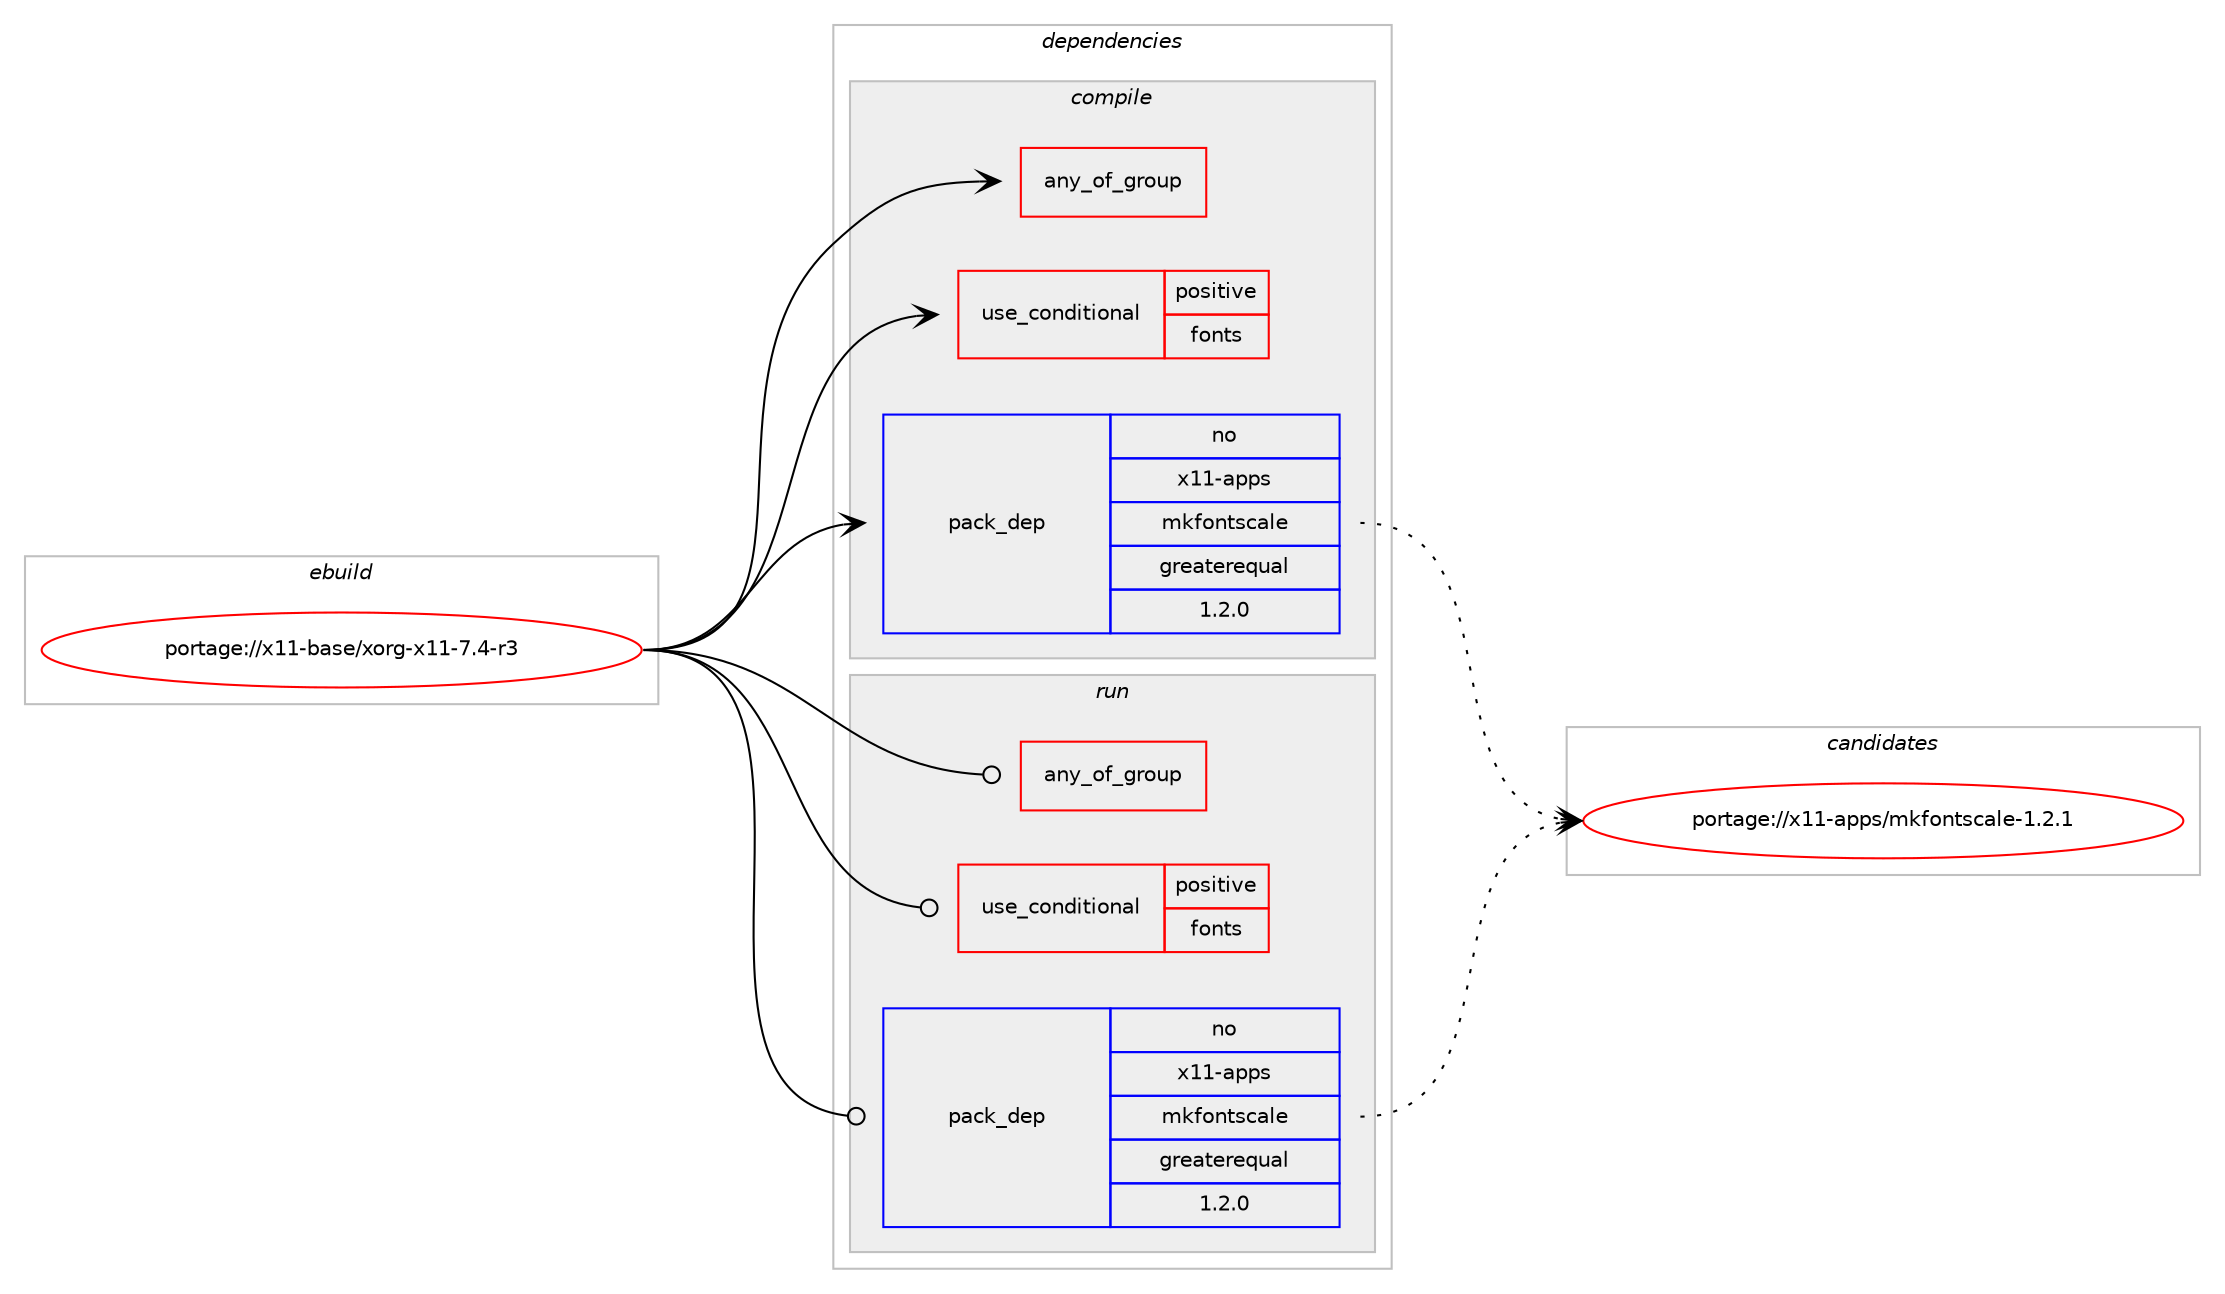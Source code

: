 digraph prolog {

# *************
# Graph options
# *************

newrank=true;
concentrate=true;
compound=true;
graph [rankdir=LR,fontname=Helvetica,fontsize=10,ranksep=1.5];#, ranksep=2.5, nodesep=0.2];
edge  [arrowhead=vee];
node  [fontname=Helvetica,fontsize=10];

# **********
# The ebuild
# **********

subgraph cluster_leftcol {
color=gray;
rank=same;
label=<<i>ebuild</i>>;
id [label="portage://x11-base/xorg-x11-7.4-r3", color=red, width=4, href="../x11-base/xorg-x11-7.4-r3.svg"];
}

# ****************
# The dependencies
# ****************

subgraph cluster_midcol {
color=gray;
label=<<i>dependencies</i>>;
subgraph cluster_compile {
fillcolor="#eeeeee";
style=filled;
label=<<i>compile</i>>;
subgraph any68 {
dependency2765 [label=<<TABLE BORDER="0" CELLBORDER="1" CELLSPACING="0" CELLPADDING="4"><TR><TD CELLPADDING="10">any_of_group</TD></TR></TABLE>>, shape=none, color=red];# *** BEGIN UNKNOWN DEPENDENCY TYPE (TODO) ***
# dependency2765 -> package_dependency(portage://x11-base/xorg-x11-7.4-r3,install,no,x11-apps,xbacklight,none,[,,],[],[])
# *** END UNKNOWN DEPENDENCY TYPE (TODO) ***

# *** BEGIN UNKNOWN DEPENDENCY TYPE (TODO) ***
# dependency2765 -> package_dependency(portage://x11-base/xorg-x11-7.4-r3,install,no,sys-power,acpilight,none,[,,],[],[])
# *** END UNKNOWN DEPENDENCY TYPE (TODO) ***

}
id:e -> dependency2765:w [weight=20,style="solid",arrowhead="vee"];
subgraph cond1029 {
dependency2766 [label=<<TABLE BORDER="0" CELLBORDER="1" CELLSPACING="0" CELLPADDING="4"><TR><TD ROWSPAN="3" CELLPADDING="10">use_conditional</TD></TR><TR><TD>positive</TD></TR><TR><TD>fonts</TD></TR></TABLE>>, shape=none, color=red];
# *** BEGIN UNKNOWN DEPENDENCY TYPE (TODO) ***
# dependency2766 -> package_dependency(portage://x11-base/xorg-x11-7.4-r3,install,no,media-fonts,font-adobe-100dpi,none,[,,],[],[])
# *** END UNKNOWN DEPENDENCY TYPE (TODO) ***

# *** BEGIN UNKNOWN DEPENDENCY TYPE (TODO) ***
# dependency2766 -> package_dependency(portage://x11-base/xorg-x11-7.4-r3,install,no,media-fonts,font-adobe-75dpi,none,[,,],[],[])
# *** END UNKNOWN DEPENDENCY TYPE (TODO) ***

# *** BEGIN UNKNOWN DEPENDENCY TYPE (TODO) ***
# dependency2766 -> package_dependency(portage://x11-base/xorg-x11-7.4-r3,install,no,media-fonts,font-adobe-utopia-100dpi,none,[,,],[],[])
# *** END UNKNOWN DEPENDENCY TYPE (TODO) ***

# *** BEGIN UNKNOWN DEPENDENCY TYPE (TODO) ***
# dependency2766 -> package_dependency(portage://x11-base/xorg-x11-7.4-r3,install,no,media-fonts,font-adobe-utopia-75dpi,none,[,,],[],[])
# *** END UNKNOWN DEPENDENCY TYPE (TODO) ***

# *** BEGIN UNKNOWN DEPENDENCY TYPE (TODO) ***
# dependency2766 -> package_dependency(portage://x11-base/xorg-x11-7.4-r3,install,no,media-fonts,font-adobe-utopia-type1,none,[,,],[],[])
# *** END UNKNOWN DEPENDENCY TYPE (TODO) ***

# *** BEGIN UNKNOWN DEPENDENCY TYPE (TODO) ***
# dependency2766 -> package_dependency(portage://x11-base/xorg-x11-7.4-r3,install,no,media-fonts,font-alias,none,[,,],[],[])
# *** END UNKNOWN DEPENDENCY TYPE (TODO) ***

# *** BEGIN UNKNOWN DEPENDENCY TYPE (TODO) ***
# dependency2766 -> package_dependency(portage://x11-base/xorg-x11-7.4-r3,install,no,media-fonts,font-arabic-misc,none,[,,],[],[])
# *** END UNKNOWN DEPENDENCY TYPE (TODO) ***

# *** BEGIN UNKNOWN DEPENDENCY TYPE (TODO) ***
# dependency2766 -> package_dependency(portage://x11-base/xorg-x11-7.4-r3,install,no,media-fonts,font-bh-100dpi,none,[,,],[],[])
# *** END UNKNOWN DEPENDENCY TYPE (TODO) ***

# *** BEGIN UNKNOWN DEPENDENCY TYPE (TODO) ***
# dependency2766 -> package_dependency(portage://x11-base/xorg-x11-7.4-r3,install,no,media-fonts,font-bh-75dpi,none,[,,],[],[])
# *** END UNKNOWN DEPENDENCY TYPE (TODO) ***

# *** BEGIN UNKNOWN DEPENDENCY TYPE (TODO) ***
# dependency2766 -> package_dependency(portage://x11-base/xorg-x11-7.4-r3,install,no,media-fonts,font-bh-lucidatypewriter-100dpi,none,[,,],[],[])
# *** END UNKNOWN DEPENDENCY TYPE (TODO) ***

# *** BEGIN UNKNOWN DEPENDENCY TYPE (TODO) ***
# dependency2766 -> package_dependency(portage://x11-base/xorg-x11-7.4-r3,install,no,media-fonts,font-bh-lucidatypewriter-75dpi,none,[,,],[],[])
# *** END UNKNOWN DEPENDENCY TYPE (TODO) ***

# *** BEGIN UNKNOWN DEPENDENCY TYPE (TODO) ***
# dependency2766 -> package_dependency(portage://x11-base/xorg-x11-7.4-r3,install,no,media-fonts,font-bh-ttf,none,[,,],[],[])
# *** END UNKNOWN DEPENDENCY TYPE (TODO) ***

# *** BEGIN UNKNOWN DEPENDENCY TYPE (TODO) ***
# dependency2766 -> package_dependency(portage://x11-base/xorg-x11-7.4-r3,install,no,media-fonts,font-bh-type1,none,[,,],[],[])
# *** END UNKNOWN DEPENDENCY TYPE (TODO) ***

# *** BEGIN UNKNOWN DEPENDENCY TYPE (TODO) ***
# dependency2766 -> package_dependency(portage://x11-base/xorg-x11-7.4-r3,install,no,media-fonts,font-bitstream-100dpi,none,[,,],[],[])
# *** END UNKNOWN DEPENDENCY TYPE (TODO) ***

# *** BEGIN UNKNOWN DEPENDENCY TYPE (TODO) ***
# dependency2766 -> package_dependency(portage://x11-base/xorg-x11-7.4-r3,install,no,media-fonts,font-bitstream-75dpi,none,[,,],[],[])
# *** END UNKNOWN DEPENDENCY TYPE (TODO) ***

# *** BEGIN UNKNOWN DEPENDENCY TYPE (TODO) ***
# dependency2766 -> package_dependency(portage://x11-base/xorg-x11-7.4-r3,install,no,media-fonts,font-bitstream-speedo,none,[,,],[],[])
# *** END UNKNOWN DEPENDENCY TYPE (TODO) ***

# *** BEGIN UNKNOWN DEPENDENCY TYPE (TODO) ***
# dependency2766 -> package_dependency(portage://x11-base/xorg-x11-7.4-r3,install,no,media-fonts,font-bitstream-type1,none,[,,],[],[])
# *** END UNKNOWN DEPENDENCY TYPE (TODO) ***

# *** BEGIN UNKNOWN DEPENDENCY TYPE (TODO) ***
# dependency2766 -> package_dependency(portage://x11-base/xorg-x11-7.4-r3,install,no,media-fonts,font-cronyx-cyrillic,none,[,,],[],[])
# *** END UNKNOWN DEPENDENCY TYPE (TODO) ***

# *** BEGIN UNKNOWN DEPENDENCY TYPE (TODO) ***
# dependency2766 -> package_dependency(portage://x11-base/xorg-x11-7.4-r3,install,no,media-fonts,font-cursor-misc,none,[,,],[],[])
# *** END UNKNOWN DEPENDENCY TYPE (TODO) ***

# *** BEGIN UNKNOWN DEPENDENCY TYPE (TODO) ***
# dependency2766 -> package_dependency(portage://x11-base/xorg-x11-7.4-r3,install,no,media-fonts,font-daewoo-misc,none,[,,],[],[])
# *** END UNKNOWN DEPENDENCY TYPE (TODO) ***

# *** BEGIN UNKNOWN DEPENDENCY TYPE (TODO) ***
# dependency2766 -> package_dependency(portage://x11-base/xorg-x11-7.4-r3,install,no,media-fonts,font-dec-misc,none,[,,],[],[])
# *** END UNKNOWN DEPENDENCY TYPE (TODO) ***

# *** BEGIN UNKNOWN DEPENDENCY TYPE (TODO) ***
# dependency2766 -> package_dependency(portage://x11-base/xorg-x11-7.4-r3,install,no,media-fonts,font-ibm-type1,none,[,,],[],[])
# *** END UNKNOWN DEPENDENCY TYPE (TODO) ***

# *** BEGIN UNKNOWN DEPENDENCY TYPE (TODO) ***
# dependency2766 -> package_dependency(portage://x11-base/xorg-x11-7.4-r3,install,no,media-fonts,font-isas-misc,none,[,,],[],[])
# *** END UNKNOWN DEPENDENCY TYPE (TODO) ***

# *** BEGIN UNKNOWN DEPENDENCY TYPE (TODO) ***
# dependency2766 -> package_dependency(portage://x11-base/xorg-x11-7.4-r3,install,no,media-fonts,font-jis-misc,none,[,,],[],[])
# *** END UNKNOWN DEPENDENCY TYPE (TODO) ***

# *** BEGIN UNKNOWN DEPENDENCY TYPE (TODO) ***
# dependency2766 -> package_dependency(portage://x11-base/xorg-x11-7.4-r3,install,no,media-fonts,font-micro-misc,none,[,,],[],[])
# *** END UNKNOWN DEPENDENCY TYPE (TODO) ***

# *** BEGIN UNKNOWN DEPENDENCY TYPE (TODO) ***
# dependency2766 -> package_dependency(portage://x11-base/xorg-x11-7.4-r3,install,no,media-fonts,font-misc-cyrillic,none,[,,],[],[])
# *** END UNKNOWN DEPENDENCY TYPE (TODO) ***

# *** BEGIN UNKNOWN DEPENDENCY TYPE (TODO) ***
# dependency2766 -> package_dependency(portage://x11-base/xorg-x11-7.4-r3,install,no,media-fonts,font-misc-ethiopic,none,[,,],[],[])
# *** END UNKNOWN DEPENDENCY TYPE (TODO) ***

# *** BEGIN UNKNOWN DEPENDENCY TYPE (TODO) ***
# dependency2766 -> package_dependency(portage://x11-base/xorg-x11-7.4-r3,install,no,media-fonts,font-misc-meltho,none,[,,],[],[])
# *** END UNKNOWN DEPENDENCY TYPE (TODO) ***

# *** BEGIN UNKNOWN DEPENDENCY TYPE (TODO) ***
# dependency2766 -> package_dependency(portage://x11-base/xorg-x11-7.4-r3,install,no,media-fonts,font-misc-misc,none,[,,],[],[])
# *** END UNKNOWN DEPENDENCY TYPE (TODO) ***

# *** BEGIN UNKNOWN DEPENDENCY TYPE (TODO) ***
# dependency2766 -> package_dependency(portage://x11-base/xorg-x11-7.4-r3,install,no,media-fonts,font-mutt-misc,none,[,,],[],[])
# *** END UNKNOWN DEPENDENCY TYPE (TODO) ***

# *** BEGIN UNKNOWN DEPENDENCY TYPE (TODO) ***
# dependency2766 -> package_dependency(portage://x11-base/xorg-x11-7.4-r3,install,no,media-fonts,font-schumacher-misc,none,[,,],[],[])
# *** END UNKNOWN DEPENDENCY TYPE (TODO) ***

# *** BEGIN UNKNOWN DEPENDENCY TYPE (TODO) ***
# dependency2766 -> package_dependency(portage://x11-base/xorg-x11-7.4-r3,install,no,media-fonts,font-screen-cyrillic,none,[,,],[],[])
# *** END UNKNOWN DEPENDENCY TYPE (TODO) ***

# *** BEGIN UNKNOWN DEPENDENCY TYPE (TODO) ***
# dependency2766 -> package_dependency(portage://x11-base/xorg-x11-7.4-r3,install,no,media-fonts,font-sony-misc,none,[,,],[],[])
# *** END UNKNOWN DEPENDENCY TYPE (TODO) ***

# *** BEGIN UNKNOWN DEPENDENCY TYPE (TODO) ***
# dependency2766 -> package_dependency(portage://x11-base/xorg-x11-7.4-r3,install,no,media-fonts,font-sun-misc,none,[,,],[],[])
# *** END UNKNOWN DEPENDENCY TYPE (TODO) ***

# *** BEGIN UNKNOWN DEPENDENCY TYPE (TODO) ***
# dependency2766 -> package_dependency(portage://x11-base/xorg-x11-7.4-r3,install,no,media-fonts,font-util,none,[,,],[],[])
# *** END UNKNOWN DEPENDENCY TYPE (TODO) ***

# *** BEGIN UNKNOWN DEPENDENCY TYPE (TODO) ***
# dependency2766 -> package_dependency(portage://x11-base/xorg-x11-7.4-r3,install,no,media-fonts,font-winitzki-cyrillic,none,[,,],[],[])
# *** END UNKNOWN DEPENDENCY TYPE (TODO) ***

# *** BEGIN UNKNOWN DEPENDENCY TYPE (TODO) ***
# dependency2766 -> package_dependency(portage://x11-base/xorg-x11-7.4-r3,install,no,media-fonts,font-xfree86-type1,none,[,,],[],[])
# *** END UNKNOWN DEPENDENCY TYPE (TODO) ***

# *** BEGIN UNKNOWN DEPENDENCY TYPE (TODO) ***
# dependency2766 -> package_dependency(portage://x11-base/xorg-x11-7.4-r3,install,no,media-fonts,font-alias,none,[,,],[],[])
# *** END UNKNOWN DEPENDENCY TYPE (TODO) ***

# *** BEGIN UNKNOWN DEPENDENCY TYPE (TODO) ***
# dependency2766 -> package_dependency(portage://x11-base/xorg-x11-7.4-r3,install,no,media-fonts,font-util,none,[,,],[],[])
# *** END UNKNOWN DEPENDENCY TYPE (TODO) ***

# *** BEGIN UNKNOWN DEPENDENCY TYPE (TODO) ***
# dependency2766 -> package_dependency(portage://x11-base/xorg-x11-7.4-r3,install,no,media-fonts,encodings,none,[,,],[],[])
# *** END UNKNOWN DEPENDENCY TYPE (TODO) ***

}
id:e -> dependency2766:w [weight=20,style="solid",arrowhead="vee"];
# *** BEGIN UNKNOWN DEPENDENCY TYPE (TODO) ***
# id -> package_dependency(portage://x11-base/xorg-x11-7.4-r3,install,no,x11-apps,appres,none,[,,],[],[])
# *** END UNKNOWN DEPENDENCY TYPE (TODO) ***

# *** BEGIN UNKNOWN DEPENDENCY TYPE (TODO) ***
# id -> package_dependency(portage://x11-base/xorg-x11-7.4-r3,install,no,x11-apps,bitmap,none,[,,],[],[])
# *** END UNKNOWN DEPENDENCY TYPE (TODO) ***

# *** BEGIN UNKNOWN DEPENDENCY TYPE (TODO) ***
# id -> package_dependency(portage://x11-base/xorg-x11-7.4-r3,install,no,x11-apps,iceauth,none,[,,],[],[])
# *** END UNKNOWN DEPENDENCY TYPE (TODO) ***

# *** BEGIN UNKNOWN DEPENDENCY TYPE (TODO) ***
# id -> package_dependency(portage://x11-base/xorg-x11-7.4-r3,install,no,x11-apps,luit,none,[,,],[],[])
# *** END UNKNOWN DEPENDENCY TYPE (TODO) ***

subgraph pack1670 {
dependency2767 [label=<<TABLE BORDER="0" CELLBORDER="1" CELLSPACING="0" CELLPADDING="4" WIDTH="220"><TR><TD ROWSPAN="6" CELLPADDING="30">pack_dep</TD></TR><TR><TD WIDTH="110">no</TD></TR><TR><TD>x11-apps</TD></TR><TR><TD>mkfontscale</TD></TR><TR><TD>greaterequal</TD></TR><TR><TD>1.2.0</TD></TR></TABLE>>, shape=none, color=blue];
}
id:e -> dependency2767:w [weight=20,style="solid",arrowhead="vee"];
# *** BEGIN UNKNOWN DEPENDENCY TYPE (TODO) ***
# id -> package_dependency(portage://x11-base/xorg-x11-7.4-r3,install,no,x11-apps,sessreg,none,[,,],[],[])
# *** END UNKNOWN DEPENDENCY TYPE (TODO) ***

# *** BEGIN UNKNOWN DEPENDENCY TYPE (TODO) ***
# id -> package_dependency(portage://x11-base/xorg-x11-7.4-r3,install,no,x11-apps,setxkbmap,none,[,,],[],[])
# *** END UNKNOWN DEPENDENCY TYPE (TODO) ***

# *** BEGIN UNKNOWN DEPENDENCY TYPE (TODO) ***
# id -> package_dependency(portage://x11-base/xorg-x11-7.4-r3,install,no,x11-apps,smproxy,none,[,,],[],[])
# *** END UNKNOWN DEPENDENCY TYPE (TODO) ***

# *** BEGIN UNKNOWN DEPENDENCY TYPE (TODO) ***
# id -> package_dependency(portage://x11-base/xorg-x11-7.4-r3,install,no,x11-apps,x11perf,none,[,,],[],[])
# *** END UNKNOWN DEPENDENCY TYPE (TODO) ***

# *** BEGIN UNKNOWN DEPENDENCY TYPE (TODO) ***
# id -> package_dependency(portage://x11-base/xorg-x11-7.4-r3,install,no,x11-apps,xauth,none,[,,],[],[])
# *** END UNKNOWN DEPENDENCY TYPE (TODO) ***

# *** BEGIN UNKNOWN DEPENDENCY TYPE (TODO) ***
# id -> package_dependency(portage://x11-base/xorg-x11-7.4-r3,install,no,x11-apps,xcmsdb,none,[,,],[],[])
# *** END UNKNOWN DEPENDENCY TYPE (TODO) ***

# *** BEGIN UNKNOWN DEPENDENCY TYPE (TODO) ***
# id -> package_dependency(portage://x11-base/xorg-x11-7.4-r3,install,no,x11-apps,xcursorgen,none,[,,],[],[])
# *** END UNKNOWN DEPENDENCY TYPE (TODO) ***

# *** BEGIN UNKNOWN DEPENDENCY TYPE (TODO) ***
# id -> package_dependency(portage://x11-base/xorg-x11-7.4-r3,install,no,x11-apps,xdpyinfo,none,[,,],[],[])
# *** END UNKNOWN DEPENDENCY TYPE (TODO) ***

# *** BEGIN UNKNOWN DEPENDENCY TYPE (TODO) ***
# id -> package_dependency(portage://x11-base/xorg-x11-7.4-r3,install,no,x11-apps,xdriinfo,none,[,,],[],[])
# *** END UNKNOWN DEPENDENCY TYPE (TODO) ***

# *** BEGIN UNKNOWN DEPENDENCY TYPE (TODO) ***
# id -> package_dependency(portage://x11-base/xorg-x11-7.4-r3,install,no,x11-apps,xev,none,[,,],[],[])
# *** END UNKNOWN DEPENDENCY TYPE (TODO) ***

# *** BEGIN UNKNOWN DEPENDENCY TYPE (TODO) ***
# id -> package_dependency(portage://x11-base/xorg-x11-7.4-r3,install,no,x11-apps,xf86dga,none,[,,],[],[])
# *** END UNKNOWN DEPENDENCY TYPE (TODO) ***

# *** BEGIN UNKNOWN DEPENDENCY TYPE (TODO) ***
# id -> package_dependency(portage://x11-base/xorg-x11-7.4-r3,install,no,x11-apps,xgamma,none,[,,],[],[])
# *** END UNKNOWN DEPENDENCY TYPE (TODO) ***

# *** BEGIN UNKNOWN DEPENDENCY TYPE (TODO) ***
# id -> package_dependency(portage://x11-base/xorg-x11-7.4-r3,install,no,x11-apps,xhost,none,[,,],[],[])
# *** END UNKNOWN DEPENDENCY TYPE (TODO) ***

# *** BEGIN UNKNOWN DEPENDENCY TYPE (TODO) ***
# id -> package_dependency(portage://x11-base/xorg-x11-7.4-r3,install,no,x11-apps,xinput,none,[,,],[],[])
# *** END UNKNOWN DEPENDENCY TYPE (TODO) ***

# *** BEGIN UNKNOWN DEPENDENCY TYPE (TODO) ***
# id -> package_dependency(portage://x11-base/xorg-x11-7.4-r3,install,no,x11-apps,xkbcomp,none,[,,],[],[])
# *** END UNKNOWN DEPENDENCY TYPE (TODO) ***

# *** BEGIN UNKNOWN DEPENDENCY TYPE (TODO) ***
# id -> package_dependency(portage://x11-base/xorg-x11-7.4-r3,install,no,x11-apps,xkbevd,none,[,,],[],[])
# *** END UNKNOWN DEPENDENCY TYPE (TODO) ***

# *** BEGIN UNKNOWN DEPENDENCY TYPE (TODO) ***
# id -> package_dependency(portage://x11-base/xorg-x11-7.4-r3,install,no,x11-apps,xkbutils,none,[,,],[],[])
# *** END UNKNOWN DEPENDENCY TYPE (TODO) ***

# *** BEGIN UNKNOWN DEPENDENCY TYPE (TODO) ***
# id -> package_dependency(portage://x11-base/xorg-x11-7.4-r3,install,no,x11-apps,xkill,none,[,,],[],[])
# *** END UNKNOWN DEPENDENCY TYPE (TODO) ***

# *** BEGIN UNKNOWN DEPENDENCY TYPE (TODO) ***
# id -> package_dependency(portage://x11-base/xorg-x11-7.4-r3,install,no,x11-apps,xlsatoms,none,[,,],[],[])
# *** END UNKNOWN DEPENDENCY TYPE (TODO) ***

# *** BEGIN UNKNOWN DEPENDENCY TYPE (TODO) ***
# id -> package_dependency(portage://x11-base/xorg-x11-7.4-r3,install,no,x11-apps,xlsclients,none,[,,],[],[])
# *** END UNKNOWN DEPENDENCY TYPE (TODO) ***

# *** BEGIN UNKNOWN DEPENDENCY TYPE (TODO) ***
# id -> package_dependency(portage://x11-base/xorg-x11-7.4-r3,install,no,x11-apps,xmodmap,none,[,,],[],[])
# *** END UNKNOWN DEPENDENCY TYPE (TODO) ***

# *** BEGIN UNKNOWN DEPENDENCY TYPE (TODO) ***
# id -> package_dependency(portage://x11-base/xorg-x11-7.4-r3,install,no,x11-apps,xpr,none,[,,],[],[])
# *** END UNKNOWN DEPENDENCY TYPE (TODO) ***

# *** BEGIN UNKNOWN DEPENDENCY TYPE (TODO) ***
# id -> package_dependency(portage://x11-base/xorg-x11-7.4-r3,install,no,x11-apps,xprop,none,[,,],[],[])
# *** END UNKNOWN DEPENDENCY TYPE (TODO) ***

# *** BEGIN UNKNOWN DEPENDENCY TYPE (TODO) ***
# id -> package_dependency(portage://x11-base/xorg-x11-7.4-r3,install,no,x11-apps,xrandr,none,[,,],[],[])
# *** END UNKNOWN DEPENDENCY TYPE (TODO) ***

# *** BEGIN UNKNOWN DEPENDENCY TYPE (TODO) ***
# id -> package_dependency(portage://x11-base/xorg-x11-7.4-r3,install,no,x11-apps,xrdb,none,[,,],[],[])
# *** END UNKNOWN DEPENDENCY TYPE (TODO) ***

# *** BEGIN UNKNOWN DEPENDENCY TYPE (TODO) ***
# id -> package_dependency(portage://x11-base/xorg-x11-7.4-r3,install,no,x11-apps,xrefresh,none,[,,],[],[])
# *** END UNKNOWN DEPENDENCY TYPE (TODO) ***

# *** BEGIN UNKNOWN DEPENDENCY TYPE (TODO) ***
# id -> package_dependency(portage://x11-base/xorg-x11-7.4-r3,install,no,x11-apps,xset,none,[,,],[],[])
# *** END UNKNOWN DEPENDENCY TYPE (TODO) ***

# *** BEGIN UNKNOWN DEPENDENCY TYPE (TODO) ***
# id -> package_dependency(portage://x11-base/xorg-x11-7.4-r3,install,no,x11-apps,xsetroot,none,[,,],[],[])
# *** END UNKNOWN DEPENDENCY TYPE (TODO) ***

# *** BEGIN UNKNOWN DEPENDENCY TYPE (TODO) ***
# id -> package_dependency(portage://x11-base/xorg-x11-7.4-r3,install,no,x11-apps,xvinfo,none,[,,],[],[])
# *** END UNKNOWN DEPENDENCY TYPE (TODO) ***

# *** BEGIN UNKNOWN DEPENDENCY TYPE (TODO) ***
# id -> package_dependency(portage://x11-base/xorg-x11-7.4-r3,install,no,x11-apps,xwd,none,[,,],[],[])
# *** END UNKNOWN DEPENDENCY TYPE (TODO) ***

# *** BEGIN UNKNOWN DEPENDENCY TYPE (TODO) ***
# id -> package_dependency(portage://x11-base/xorg-x11-7.4-r3,install,no,x11-apps,xwininfo,none,[,,],[],[])
# *** END UNKNOWN DEPENDENCY TYPE (TODO) ***

# *** BEGIN UNKNOWN DEPENDENCY TYPE (TODO) ***
# id -> package_dependency(portage://x11-base/xorg-x11-7.4-r3,install,no,x11-apps,xwud,none,[,,],[],[])
# *** END UNKNOWN DEPENDENCY TYPE (TODO) ***

# *** BEGIN UNKNOWN DEPENDENCY TYPE (TODO) ***
# id -> package_dependency(portage://x11-base/xorg-x11-7.4-r3,install,no,x11-base,xorg-server,none,[,,],[],[use(disable(minimal),none)])
# *** END UNKNOWN DEPENDENCY TYPE (TODO) ***

# *** BEGIN UNKNOWN DEPENDENCY TYPE (TODO) ***
# id -> package_dependency(portage://x11-base/xorg-x11-7.4-r3,install,no,x11-misc,makedepend,none,[,,],[],[])
# *** END UNKNOWN DEPENDENCY TYPE (TODO) ***

# *** BEGIN UNKNOWN DEPENDENCY TYPE (TODO) ***
# id -> package_dependency(portage://x11-base/xorg-x11-7.4-r3,install,no,x11-misc,util-macros,none,[,,],[],[])
# *** END UNKNOWN DEPENDENCY TYPE (TODO) ***

# *** BEGIN UNKNOWN DEPENDENCY TYPE (TODO) ***
# id -> package_dependency(portage://x11-base/xorg-x11-7.4-r3,install,no,x11-misc,xbitmaps,none,[,,],[],[])
# *** END UNKNOWN DEPENDENCY TYPE (TODO) ***

# *** BEGIN UNKNOWN DEPENDENCY TYPE (TODO) ***
# id -> package_dependency(portage://x11-base/xorg-x11-7.4-r3,install,no,x11-themes,xcursor-themes,none,[,,],[],[])
# *** END UNKNOWN DEPENDENCY TYPE (TODO) ***

}
subgraph cluster_compileandrun {
fillcolor="#eeeeee";
style=filled;
label=<<i>compile and run</i>>;
}
subgraph cluster_run {
fillcolor="#eeeeee";
style=filled;
label=<<i>run</i>>;
subgraph any69 {
dependency2768 [label=<<TABLE BORDER="0" CELLBORDER="1" CELLSPACING="0" CELLPADDING="4"><TR><TD CELLPADDING="10">any_of_group</TD></TR></TABLE>>, shape=none, color=red];# *** BEGIN UNKNOWN DEPENDENCY TYPE (TODO) ***
# dependency2768 -> package_dependency(portage://x11-base/xorg-x11-7.4-r3,run,no,x11-apps,xbacklight,none,[,,],[],[])
# *** END UNKNOWN DEPENDENCY TYPE (TODO) ***

# *** BEGIN UNKNOWN DEPENDENCY TYPE (TODO) ***
# dependency2768 -> package_dependency(portage://x11-base/xorg-x11-7.4-r3,run,no,sys-power,acpilight,none,[,,],[],[])
# *** END UNKNOWN DEPENDENCY TYPE (TODO) ***

}
id:e -> dependency2768:w [weight=20,style="solid",arrowhead="odot"];
subgraph cond1030 {
dependency2769 [label=<<TABLE BORDER="0" CELLBORDER="1" CELLSPACING="0" CELLPADDING="4"><TR><TD ROWSPAN="3" CELLPADDING="10">use_conditional</TD></TR><TR><TD>positive</TD></TR><TR><TD>fonts</TD></TR></TABLE>>, shape=none, color=red];
# *** BEGIN UNKNOWN DEPENDENCY TYPE (TODO) ***
# dependency2769 -> package_dependency(portage://x11-base/xorg-x11-7.4-r3,run,no,media-fonts,font-adobe-100dpi,none,[,,],[],[])
# *** END UNKNOWN DEPENDENCY TYPE (TODO) ***

# *** BEGIN UNKNOWN DEPENDENCY TYPE (TODO) ***
# dependency2769 -> package_dependency(portage://x11-base/xorg-x11-7.4-r3,run,no,media-fonts,font-adobe-75dpi,none,[,,],[],[])
# *** END UNKNOWN DEPENDENCY TYPE (TODO) ***

# *** BEGIN UNKNOWN DEPENDENCY TYPE (TODO) ***
# dependency2769 -> package_dependency(portage://x11-base/xorg-x11-7.4-r3,run,no,media-fonts,font-adobe-utopia-100dpi,none,[,,],[],[])
# *** END UNKNOWN DEPENDENCY TYPE (TODO) ***

# *** BEGIN UNKNOWN DEPENDENCY TYPE (TODO) ***
# dependency2769 -> package_dependency(portage://x11-base/xorg-x11-7.4-r3,run,no,media-fonts,font-adobe-utopia-75dpi,none,[,,],[],[])
# *** END UNKNOWN DEPENDENCY TYPE (TODO) ***

# *** BEGIN UNKNOWN DEPENDENCY TYPE (TODO) ***
# dependency2769 -> package_dependency(portage://x11-base/xorg-x11-7.4-r3,run,no,media-fonts,font-adobe-utopia-type1,none,[,,],[],[])
# *** END UNKNOWN DEPENDENCY TYPE (TODO) ***

# *** BEGIN UNKNOWN DEPENDENCY TYPE (TODO) ***
# dependency2769 -> package_dependency(portage://x11-base/xorg-x11-7.4-r3,run,no,media-fonts,font-alias,none,[,,],[],[])
# *** END UNKNOWN DEPENDENCY TYPE (TODO) ***

# *** BEGIN UNKNOWN DEPENDENCY TYPE (TODO) ***
# dependency2769 -> package_dependency(portage://x11-base/xorg-x11-7.4-r3,run,no,media-fonts,font-arabic-misc,none,[,,],[],[])
# *** END UNKNOWN DEPENDENCY TYPE (TODO) ***

# *** BEGIN UNKNOWN DEPENDENCY TYPE (TODO) ***
# dependency2769 -> package_dependency(portage://x11-base/xorg-x11-7.4-r3,run,no,media-fonts,font-bh-100dpi,none,[,,],[],[])
# *** END UNKNOWN DEPENDENCY TYPE (TODO) ***

# *** BEGIN UNKNOWN DEPENDENCY TYPE (TODO) ***
# dependency2769 -> package_dependency(portage://x11-base/xorg-x11-7.4-r3,run,no,media-fonts,font-bh-75dpi,none,[,,],[],[])
# *** END UNKNOWN DEPENDENCY TYPE (TODO) ***

# *** BEGIN UNKNOWN DEPENDENCY TYPE (TODO) ***
# dependency2769 -> package_dependency(portage://x11-base/xorg-x11-7.4-r3,run,no,media-fonts,font-bh-lucidatypewriter-100dpi,none,[,,],[],[])
# *** END UNKNOWN DEPENDENCY TYPE (TODO) ***

# *** BEGIN UNKNOWN DEPENDENCY TYPE (TODO) ***
# dependency2769 -> package_dependency(portage://x11-base/xorg-x11-7.4-r3,run,no,media-fonts,font-bh-lucidatypewriter-75dpi,none,[,,],[],[])
# *** END UNKNOWN DEPENDENCY TYPE (TODO) ***

# *** BEGIN UNKNOWN DEPENDENCY TYPE (TODO) ***
# dependency2769 -> package_dependency(portage://x11-base/xorg-x11-7.4-r3,run,no,media-fonts,font-bh-ttf,none,[,,],[],[])
# *** END UNKNOWN DEPENDENCY TYPE (TODO) ***

# *** BEGIN UNKNOWN DEPENDENCY TYPE (TODO) ***
# dependency2769 -> package_dependency(portage://x11-base/xorg-x11-7.4-r3,run,no,media-fonts,font-bh-type1,none,[,,],[],[])
# *** END UNKNOWN DEPENDENCY TYPE (TODO) ***

# *** BEGIN UNKNOWN DEPENDENCY TYPE (TODO) ***
# dependency2769 -> package_dependency(portage://x11-base/xorg-x11-7.4-r3,run,no,media-fonts,font-bitstream-100dpi,none,[,,],[],[])
# *** END UNKNOWN DEPENDENCY TYPE (TODO) ***

# *** BEGIN UNKNOWN DEPENDENCY TYPE (TODO) ***
# dependency2769 -> package_dependency(portage://x11-base/xorg-x11-7.4-r3,run,no,media-fonts,font-bitstream-75dpi,none,[,,],[],[])
# *** END UNKNOWN DEPENDENCY TYPE (TODO) ***

# *** BEGIN UNKNOWN DEPENDENCY TYPE (TODO) ***
# dependency2769 -> package_dependency(portage://x11-base/xorg-x11-7.4-r3,run,no,media-fonts,font-bitstream-speedo,none,[,,],[],[])
# *** END UNKNOWN DEPENDENCY TYPE (TODO) ***

# *** BEGIN UNKNOWN DEPENDENCY TYPE (TODO) ***
# dependency2769 -> package_dependency(portage://x11-base/xorg-x11-7.4-r3,run,no,media-fonts,font-bitstream-type1,none,[,,],[],[])
# *** END UNKNOWN DEPENDENCY TYPE (TODO) ***

# *** BEGIN UNKNOWN DEPENDENCY TYPE (TODO) ***
# dependency2769 -> package_dependency(portage://x11-base/xorg-x11-7.4-r3,run,no,media-fonts,font-cronyx-cyrillic,none,[,,],[],[])
# *** END UNKNOWN DEPENDENCY TYPE (TODO) ***

# *** BEGIN UNKNOWN DEPENDENCY TYPE (TODO) ***
# dependency2769 -> package_dependency(portage://x11-base/xorg-x11-7.4-r3,run,no,media-fonts,font-cursor-misc,none,[,,],[],[])
# *** END UNKNOWN DEPENDENCY TYPE (TODO) ***

# *** BEGIN UNKNOWN DEPENDENCY TYPE (TODO) ***
# dependency2769 -> package_dependency(portage://x11-base/xorg-x11-7.4-r3,run,no,media-fonts,font-daewoo-misc,none,[,,],[],[])
# *** END UNKNOWN DEPENDENCY TYPE (TODO) ***

# *** BEGIN UNKNOWN DEPENDENCY TYPE (TODO) ***
# dependency2769 -> package_dependency(portage://x11-base/xorg-x11-7.4-r3,run,no,media-fonts,font-dec-misc,none,[,,],[],[])
# *** END UNKNOWN DEPENDENCY TYPE (TODO) ***

# *** BEGIN UNKNOWN DEPENDENCY TYPE (TODO) ***
# dependency2769 -> package_dependency(portage://x11-base/xorg-x11-7.4-r3,run,no,media-fonts,font-ibm-type1,none,[,,],[],[])
# *** END UNKNOWN DEPENDENCY TYPE (TODO) ***

# *** BEGIN UNKNOWN DEPENDENCY TYPE (TODO) ***
# dependency2769 -> package_dependency(portage://x11-base/xorg-x11-7.4-r3,run,no,media-fonts,font-isas-misc,none,[,,],[],[])
# *** END UNKNOWN DEPENDENCY TYPE (TODO) ***

# *** BEGIN UNKNOWN DEPENDENCY TYPE (TODO) ***
# dependency2769 -> package_dependency(portage://x11-base/xorg-x11-7.4-r3,run,no,media-fonts,font-jis-misc,none,[,,],[],[])
# *** END UNKNOWN DEPENDENCY TYPE (TODO) ***

# *** BEGIN UNKNOWN DEPENDENCY TYPE (TODO) ***
# dependency2769 -> package_dependency(portage://x11-base/xorg-x11-7.4-r3,run,no,media-fonts,font-micro-misc,none,[,,],[],[])
# *** END UNKNOWN DEPENDENCY TYPE (TODO) ***

# *** BEGIN UNKNOWN DEPENDENCY TYPE (TODO) ***
# dependency2769 -> package_dependency(portage://x11-base/xorg-x11-7.4-r3,run,no,media-fonts,font-misc-cyrillic,none,[,,],[],[])
# *** END UNKNOWN DEPENDENCY TYPE (TODO) ***

# *** BEGIN UNKNOWN DEPENDENCY TYPE (TODO) ***
# dependency2769 -> package_dependency(portage://x11-base/xorg-x11-7.4-r3,run,no,media-fonts,font-misc-ethiopic,none,[,,],[],[])
# *** END UNKNOWN DEPENDENCY TYPE (TODO) ***

# *** BEGIN UNKNOWN DEPENDENCY TYPE (TODO) ***
# dependency2769 -> package_dependency(portage://x11-base/xorg-x11-7.4-r3,run,no,media-fonts,font-misc-meltho,none,[,,],[],[])
# *** END UNKNOWN DEPENDENCY TYPE (TODO) ***

# *** BEGIN UNKNOWN DEPENDENCY TYPE (TODO) ***
# dependency2769 -> package_dependency(portage://x11-base/xorg-x11-7.4-r3,run,no,media-fonts,font-misc-misc,none,[,,],[],[])
# *** END UNKNOWN DEPENDENCY TYPE (TODO) ***

# *** BEGIN UNKNOWN DEPENDENCY TYPE (TODO) ***
# dependency2769 -> package_dependency(portage://x11-base/xorg-x11-7.4-r3,run,no,media-fonts,font-mutt-misc,none,[,,],[],[])
# *** END UNKNOWN DEPENDENCY TYPE (TODO) ***

# *** BEGIN UNKNOWN DEPENDENCY TYPE (TODO) ***
# dependency2769 -> package_dependency(portage://x11-base/xorg-x11-7.4-r3,run,no,media-fonts,font-schumacher-misc,none,[,,],[],[])
# *** END UNKNOWN DEPENDENCY TYPE (TODO) ***

# *** BEGIN UNKNOWN DEPENDENCY TYPE (TODO) ***
# dependency2769 -> package_dependency(portage://x11-base/xorg-x11-7.4-r3,run,no,media-fonts,font-screen-cyrillic,none,[,,],[],[])
# *** END UNKNOWN DEPENDENCY TYPE (TODO) ***

# *** BEGIN UNKNOWN DEPENDENCY TYPE (TODO) ***
# dependency2769 -> package_dependency(portage://x11-base/xorg-x11-7.4-r3,run,no,media-fonts,font-sony-misc,none,[,,],[],[])
# *** END UNKNOWN DEPENDENCY TYPE (TODO) ***

# *** BEGIN UNKNOWN DEPENDENCY TYPE (TODO) ***
# dependency2769 -> package_dependency(portage://x11-base/xorg-x11-7.4-r3,run,no,media-fonts,font-sun-misc,none,[,,],[],[])
# *** END UNKNOWN DEPENDENCY TYPE (TODO) ***

# *** BEGIN UNKNOWN DEPENDENCY TYPE (TODO) ***
# dependency2769 -> package_dependency(portage://x11-base/xorg-x11-7.4-r3,run,no,media-fonts,font-util,none,[,,],[],[])
# *** END UNKNOWN DEPENDENCY TYPE (TODO) ***

# *** BEGIN UNKNOWN DEPENDENCY TYPE (TODO) ***
# dependency2769 -> package_dependency(portage://x11-base/xorg-x11-7.4-r3,run,no,media-fonts,font-winitzki-cyrillic,none,[,,],[],[])
# *** END UNKNOWN DEPENDENCY TYPE (TODO) ***

# *** BEGIN UNKNOWN DEPENDENCY TYPE (TODO) ***
# dependency2769 -> package_dependency(portage://x11-base/xorg-x11-7.4-r3,run,no,media-fonts,font-xfree86-type1,none,[,,],[],[])
# *** END UNKNOWN DEPENDENCY TYPE (TODO) ***

# *** BEGIN UNKNOWN DEPENDENCY TYPE (TODO) ***
# dependency2769 -> package_dependency(portage://x11-base/xorg-x11-7.4-r3,run,no,media-fonts,font-alias,none,[,,],[],[])
# *** END UNKNOWN DEPENDENCY TYPE (TODO) ***

# *** BEGIN UNKNOWN DEPENDENCY TYPE (TODO) ***
# dependency2769 -> package_dependency(portage://x11-base/xorg-x11-7.4-r3,run,no,media-fonts,font-util,none,[,,],[],[])
# *** END UNKNOWN DEPENDENCY TYPE (TODO) ***

# *** BEGIN UNKNOWN DEPENDENCY TYPE (TODO) ***
# dependency2769 -> package_dependency(portage://x11-base/xorg-x11-7.4-r3,run,no,media-fonts,encodings,none,[,,],[],[])
# *** END UNKNOWN DEPENDENCY TYPE (TODO) ***

}
id:e -> dependency2769:w [weight=20,style="solid",arrowhead="odot"];
# *** BEGIN UNKNOWN DEPENDENCY TYPE (TODO) ***
# id -> package_dependency(portage://x11-base/xorg-x11-7.4-r3,run,no,x11-apps,appres,none,[,,],[],[])
# *** END UNKNOWN DEPENDENCY TYPE (TODO) ***

# *** BEGIN UNKNOWN DEPENDENCY TYPE (TODO) ***
# id -> package_dependency(portage://x11-base/xorg-x11-7.4-r3,run,no,x11-apps,bitmap,none,[,,],[],[])
# *** END UNKNOWN DEPENDENCY TYPE (TODO) ***

# *** BEGIN UNKNOWN DEPENDENCY TYPE (TODO) ***
# id -> package_dependency(portage://x11-base/xorg-x11-7.4-r3,run,no,x11-apps,iceauth,none,[,,],[],[])
# *** END UNKNOWN DEPENDENCY TYPE (TODO) ***

# *** BEGIN UNKNOWN DEPENDENCY TYPE (TODO) ***
# id -> package_dependency(portage://x11-base/xorg-x11-7.4-r3,run,no,x11-apps,luit,none,[,,],[],[])
# *** END UNKNOWN DEPENDENCY TYPE (TODO) ***

subgraph pack1671 {
dependency2770 [label=<<TABLE BORDER="0" CELLBORDER="1" CELLSPACING="0" CELLPADDING="4" WIDTH="220"><TR><TD ROWSPAN="6" CELLPADDING="30">pack_dep</TD></TR><TR><TD WIDTH="110">no</TD></TR><TR><TD>x11-apps</TD></TR><TR><TD>mkfontscale</TD></TR><TR><TD>greaterequal</TD></TR><TR><TD>1.2.0</TD></TR></TABLE>>, shape=none, color=blue];
}
id:e -> dependency2770:w [weight=20,style="solid",arrowhead="odot"];
# *** BEGIN UNKNOWN DEPENDENCY TYPE (TODO) ***
# id -> package_dependency(portage://x11-base/xorg-x11-7.4-r3,run,no,x11-apps,sessreg,none,[,,],[],[])
# *** END UNKNOWN DEPENDENCY TYPE (TODO) ***

# *** BEGIN UNKNOWN DEPENDENCY TYPE (TODO) ***
# id -> package_dependency(portage://x11-base/xorg-x11-7.4-r3,run,no,x11-apps,setxkbmap,none,[,,],[],[])
# *** END UNKNOWN DEPENDENCY TYPE (TODO) ***

# *** BEGIN UNKNOWN DEPENDENCY TYPE (TODO) ***
# id -> package_dependency(portage://x11-base/xorg-x11-7.4-r3,run,no,x11-apps,smproxy,none,[,,],[],[])
# *** END UNKNOWN DEPENDENCY TYPE (TODO) ***

# *** BEGIN UNKNOWN DEPENDENCY TYPE (TODO) ***
# id -> package_dependency(portage://x11-base/xorg-x11-7.4-r3,run,no,x11-apps,x11perf,none,[,,],[],[])
# *** END UNKNOWN DEPENDENCY TYPE (TODO) ***

# *** BEGIN UNKNOWN DEPENDENCY TYPE (TODO) ***
# id -> package_dependency(portage://x11-base/xorg-x11-7.4-r3,run,no,x11-apps,xauth,none,[,,],[],[])
# *** END UNKNOWN DEPENDENCY TYPE (TODO) ***

# *** BEGIN UNKNOWN DEPENDENCY TYPE (TODO) ***
# id -> package_dependency(portage://x11-base/xorg-x11-7.4-r3,run,no,x11-apps,xcmsdb,none,[,,],[],[])
# *** END UNKNOWN DEPENDENCY TYPE (TODO) ***

# *** BEGIN UNKNOWN DEPENDENCY TYPE (TODO) ***
# id -> package_dependency(portage://x11-base/xorg-x11-7.4-r3,run,no,x11-apps,xcursorgen,none,[,,],[],[])
# *** END UNKNOWN DEPENDENCY TYPE (TODO) ***

# *** BEGIN UNKNOWN DEPENDENCY TYPE (TODO) ***
# id -> package_dependency(portage://x11-base/xorg-x11-7.4-r3,run,no,x11-apps,xdpyinfo,none,[,,],[],[])
# *** END UNKNOWN DEPENDENCY TYPE (TODO) ***

# *** BEGIN UNKNOWN DEPENDENCY TYPE (TODO) ***
# id -> package_dependency(portage://x11-base/xorg-x11-7.4-r3,run,no,x11-apps,xdriinfo,none,[,,],[],[])
# *** END UNKNOWN DEPENDENCY TYPE (TODO) ***

# *** BEGIN UNKNOWN DEPENDENCY TYPE (TODO) ***
# id -> package_dependency(portage://x11-base/xorg-x11-7.4-r3,run,no,x11-apps,xev,none,[,,],[],[])
# *** END UNKNOWN DEPENDENCY TYPE (TODO) ***

# *** BEGIN UNKNOWN DEPENDENCY TYPE (TODO) ***
# id -> package_dependency(portage://x11-base/xorg-x11-7.4-r3,run,no,x11-apps,xf86dga,none,[,,],[],[])
# *** END UNKNOWN DEPENDENCY TYPE (TODO) ***

# *** BEGIN UNKNOWN DEPENDENCY TYPE (TODO) ***
# id -> package_dependency(portage://x11-base/xorg-x11-7.4-r3,run,no,x11-apps,xgamma,none,[,,],[],[])
# *** END UNKNOWN DEPENDENCY TYPE (TODO) ***

# *** BEGIN UNKNOWN DEPENDENCY TYPE (TODO) ***
# id -> package_dependency(portage://x11-base/xorg-x11-7.4-r3,run,no,x11-apps,xhost,none,[,,],[],[])
# *** END UNKNOWN DEPENDENCY TYPE (TODO) ***

# *** BEGIN UNKNOWN DEPENDENCY TYPE (TODO) ***
# id -> package_dependency(portage://x11-base/xorg-x11-7.4-r3,run,no,x11-apps,xinput,none,[,,],[],[])
# *** END UNKNOWN DEPENDENCY TYPE (TODO) ***

# *** BEGIN UNKNOWN DEPENDENCY TYPE (TODO) ***
# id -> package_dependency(portage://x11-base/xorg-x11-7.4-r3,run,no,x11-apps,xkbcomp,none,[,,],[],[])
# *** END UNKNOWN DEPENDENCY TYPE (TODO) ***

# *** BEGIN UNKNOWN DEPENDENCY TYPE (TODO) ***
# id -> package_dependency(portage://x11-base/xorg-x11-7.4-r3,run,no,x11-apps,xkbevd,none,[,,],[],[])
# *** END UNKNOWN DEPENDENCY TYPE (TODO) ***

# *** BEGIN UNKNOWN DEPENDENCY TYPE (TODO) ***
# id -> package_dependency(portage://x11-base/xorg-x11-7.4-r3,run,no,x11-apps,xkbutils,none,[,,],[],[])
# *** END UNKNOWN DEPENDENCY TYPE (TODO) ***

# *** BEGIN UNKNOWN DEPENDENCY TYPE (TODO) ***
# id -> package_dependency(portage://x11-base/xorg-x11-7.4-r3,run,no,x11-apps,xkill,none,[,,],[],[])
# *** END UNKNOWN DEPENDENCY TYPE (TODO) ***

# *** BEGIN UNKNOWN DEPENDENCY TYPE (TODO) ***
# id -> package_dependency(portage://x11-base/xorg-x11-7.4-r3,run,no,x11-apps,xlsatoms,none,[,,],[],[])
# *** END UNKNOWN DEPENDENCY TYPE (TODO) ***

# *** BEGIN UNKNOWN DEPENDENCY TYPE (TODO) ***
# id -> package_dependency(portage://x11-base/xorg-x11-7.4-r3,run,no,x11-apps,xlsclients,none,[,,],[],[])
# *** END UNKNOWN DEPENDENCY TYPE (TODO) ***

# *** BEGIN UNKNOWN DEPENDENCY TYPE (TODO) ***
# id -> package_dependency(portage://x11-base/xorg-x11-7.4-r3,run,no,x11-apps,xmodmap,none,[,,],[],[])
# *** END UNKNOWN DEPENDENCY TYPE (TODO) ***

# *** BEGIN UNKNOWN DEPENDENCY TYPE (TODO) ***
# id -> package_dependency(portage://x11-base/xorg-x11-7.4-r3,run,no,x11-apps,xpr,none,[,,],[],[])
# *** END UNKNOWN DEPENDENCY TYPE (TODO) ***

# *** BEGIN UNKNOWN DEPENDENCY TYPE (TODO) ***
# id -> package_dependency(portage://x11-base/xorg-x11-7.4-r3,run,no,x11-apps,xprop,none,[,,],[],[])
# *** END UNKNOWN DEPENDENCY TYPE (TODO) ***

# *** BEGIN UNKNOWN DEPENDENCY TYPE (TODO) ***
# id -> package_dependency(portage://x11-base/xorg-x11-7.4-r3,run,no,x11-apps,xrandr,none,[,,],[],[])
# *** END UNKNOWN DEPENDENCY TYPE (TODO) ***

# *** BEGIN UNKNOWN DEPENDENCY TYPE (TODO) ***
# id -> package_dependency(portage://x11-base/xorg-x11-7.4-r3,run,no,x11-apps,xrdb,none,[,,],[],[])
# *** END UNKNOWN DEPENDENCY TYPE (TODO) ***

# *** BEGIN UNKNOWN DEPENDENCY TYPE (TODO) ***
# id -> package_dependency(portage://x11-base/xorg-x11-7.4-r3,run,no,x11-apps,xrefresh,none,[,,],[],[])
# *** END UNKNOWN DEPENDENCY TYPE (TODO) ***

# *** BEGIN UNKNOWN DEPENDENCY TYPE (TODO) ***
# id -> package_dependency(portage://x11-base/xorg-x11-7.4-r3,run,no,x11-apps,xset,none,[,,],[],[])
# *** END UNKNOWN DEPENDENCY TYPE (TODO) ***

# *** BEGIN UNKNOWN DEPENDENCY TYPE (TODO) ***
# id -> package_dependency(portage://x11-base/xorg-x11-7.4-r3,run,no,x11-apps,xsetroot,none,[,,],[],[])
# *** END UNKNOWN DEPENDENCY TYPE (TODO) ***

# *** BEGIN UNKNOWN DEPENDENCY TYPE (TODO) ***
# id -> package_dependency(portage://x11-base/xorg-x11-7.4-r3,run,no,x11-apps,xvinfo,none,[,,],[],[])
# *** END UNKNOWN DEPENDENCY TYPE (TODO) ***

# *** BEGIN UNKNOWN DEPENDENCY TYPE (TODO) ***
# id -> package_dependency(portage://x11-base/xorg-x11-7.4-r3,run,no,x11-apps,xwd,none,[,,],[],[])
# *** END UNKNOWN DEPENDENCY TYPE (TODO) ***

# *** BEGIN UNKNOWN DEPENDENCY TYPE (TODO) ***
# id -> package_dependency(portage://x11-base/xorg-x11-7.4-r3,run,no,x11-apps,xwininfo,none,[,,],[],[])
# *** END UNKNOWN DEPENDENCY TYPE (TODO) ***

# *** BEGIN UNKNOWN DEPENDENCY TYPE (TODO) ***
# id -> package_dependency(portage://x11-base/xorg-x11-7.4-r3,run,no,x11-apps,xwud,none,[,,],[],[])
# *** END UNKNOWN DEPENDENCY TYPE (TODO) ***

# *** BEGIN UNKNOWN DEPENDENCY TYPE (TODO) ***
# id -> package_dependency(portage://x11-base/xorg-x11-7.4-r3,run,no,x11-base,xorg-server,none,[,,],[],[use(disable(minimal),none)])
# *** END UNKNOWN DEPENDENCY TYPE (TODO) ***

# *** BEGIN UNKNOWN DEPENDENCY TYPE (TODO) ***
# id -> package_dependency(portage://x11-base/xorg-x11-7.4-r3,run,no,x11-misc,makedepend,none,[,,],[],[])
# *** END UNKNOWN DEPENDENCY TYPE (TODO) ***

# *** BEGIN UNKNOWN DEPENDENCY TYPE (TODO) ***
# id -> package_dependency(portage://x11-base/xorg-x11-7.4-r3,run,no,x11-misc,util-macros,none,[,,],[],[])
# *** END UNKNOWN DEPENDENCY TYPE (TODO) ***

# *** BEGIN UNKNOWN DEPENDENCY TYPE (TODO) ***
# id -> package_dependency(portage://x11-base/xorg-x11-7.4-r3,run,no,x11-misc,xbitmaps,none,[,,],[],[])
# *** END UNKNOWN DEPENDENCY TYPE (TODO) ***

# *** BEGIN UNKNOWN DEPENDENCY TYPE (TODO) ***
# id -> package_dependency(portage://x11-base/xorg-x11-7.4-r3,run,no,x11-themes,xcursor-themes,none,[,,],[],[])
# *** END UNKNOWN DEPENDENCY TYPE (TODO) ***

}
}

# **************
# The candidates
# **************

subgraph cluster_choices {
rank=same;
color=gray;
label=<<i>candidates</i>>;

subgraph choice1670 {
color=black;
nodesep=1;
choice12049494597112112115471091071021111101161159997108101454946504649 [label="portage://x11-apps/mkfontscale-1.2.1", color=red, width=4,href="../x11-apps/mkfontscale-1.2.1.svg"];
dependency2767:e -> choice12049494597112112115471091071021111101161159997108101454946504649:w [style=dotted,weight="100"];
}
subgraph choice1671 {
color=black;
nodesep=1;
choice12049494597112112115471091071021111101161159997108101454946504649 [label="portage://x11-apps/mkfontscale-1.2.1", color=red, width=4,href="../x11-apps/mkfontscale-1.2.1.svg"];
dependency2770:e -> choice12049494597112112115471091071021111101161159997108101454946504649:w [style=dotted,weight="100"];
}
}

}
